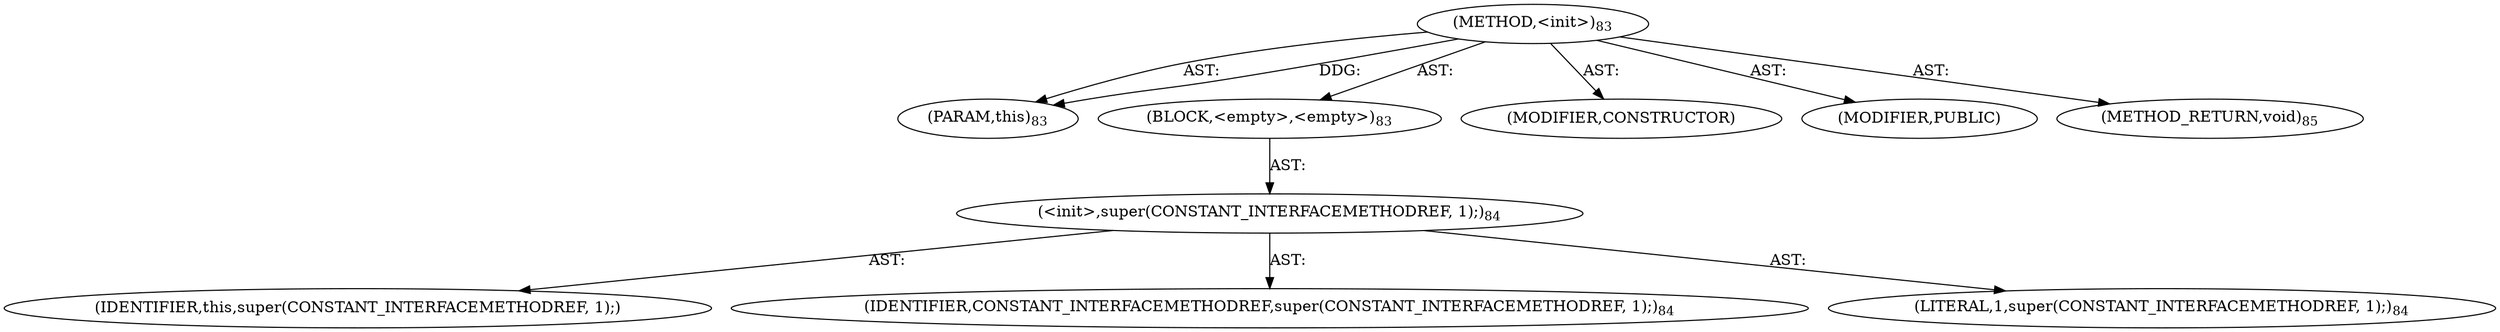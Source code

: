 digraph "&lt;init&gt;" {  
"111669149696" [label = <(METHOD,&lt;init&gt;)<SUB>83</SUB>> ]
"115964116993" [label = <(PARAM,this)<SUB>83</SUB>> ]
"25769803776" [label = <(BLOCK,&lt;empty&gt;,&lt;empty&gt;)<SUB>83</SUB>> ]
"30064771072" [label = <(&lt;init&gt;,super(CONSTANT_INTERFACEMETHODREF, 1);)<SUB>84</SUB>> ]
"68719476737" [label = <(IDENTIFIER,this,super(CONSTANT_INTERFACEMETHODREF, 1);)> ]
"68719476738" [label = <(IDENTIFIER,CONSTANT_INTERFACEMETHODREF,super(CONSTANT_INTERFACEMETHODREF, 1);)<SUB>84</SUB>> ]
"90194313216" [label = <(LITERAL,1,super(CONSTANT_INTERFACEMETHODREF, 1);)<SUB>84</SUB>> ]
"133143986181" [label = <(MODIFIER,CONSTRUCTOR)> ]
"133143986182" [label = <(MODIFIER,PUBLIC)> ]
"128849018880" [label = <(METHOD_RETURN,void)<SUB>85</SUB>> ]
  "111669149696" -> "115964116993"  [ label = "AST: "] 
  "111669149696" -> "25769803776"  [ label = "AST: "] 
  "111669149696" -> "133143986181"  [ label = "AST: "] 
  "111669149696" -> "133143986182"  [ label = "AST: "] 
  "111669149696" -> "128849018880"  [ label = "AST: "] 
  "25769803776" -> "30064771072"  [ label = "AST: "] 
  "30064771072" -> "68719476737"  [ label = "AST: "] 
  "30064771072" -> "68719476738"  [ label = "AST: "] 
  "30064771072" -> "90194313216"  [ label = "AST: "] 
  "111669149696" -> "115964116993"  [ label = "DDG: "] 
}
